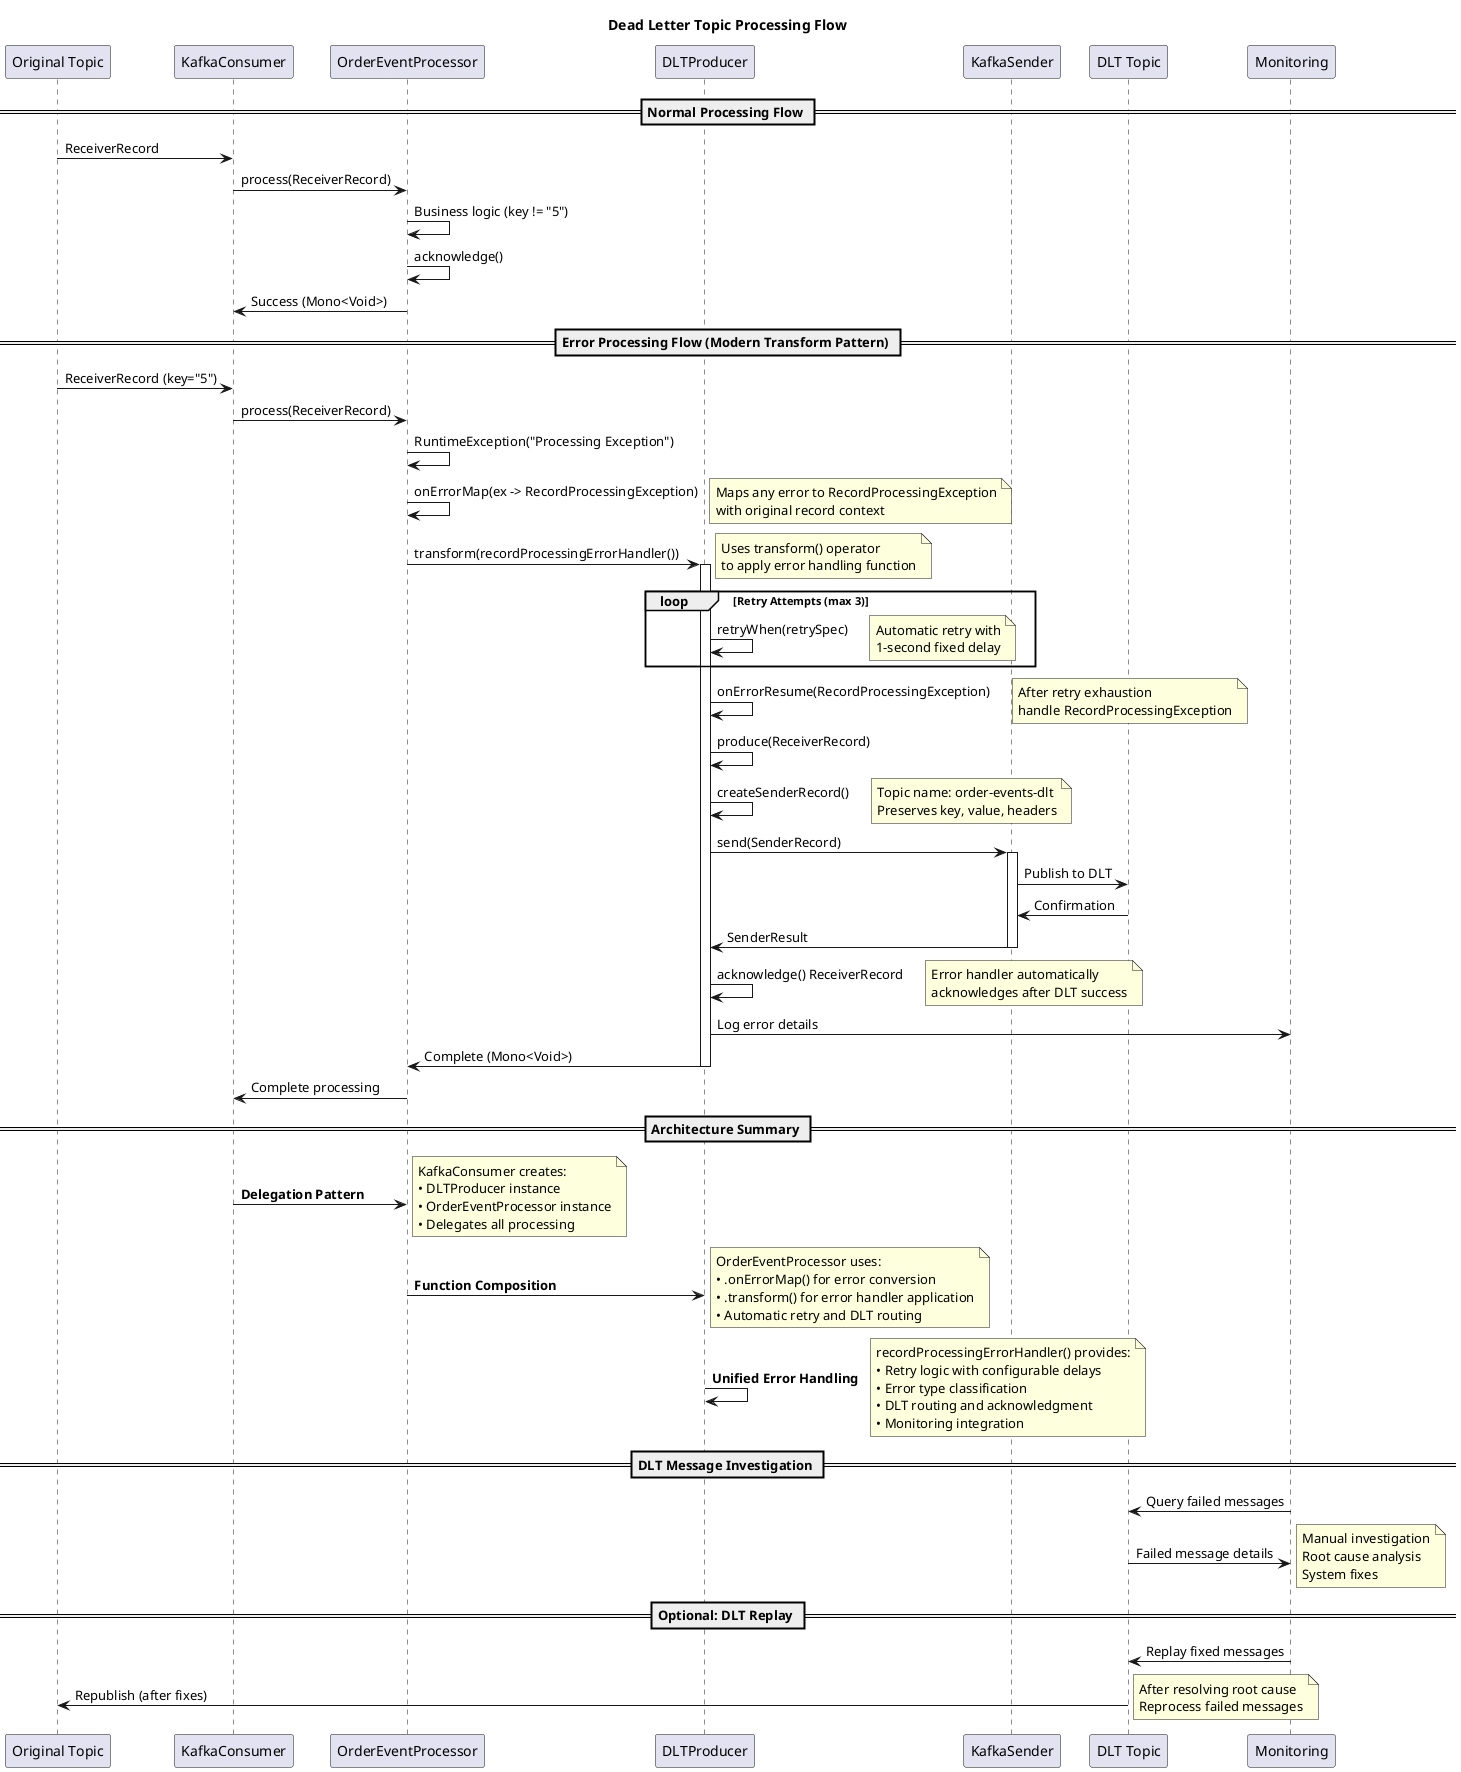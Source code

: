 @startuml Dead Letter Topic Sequence Flow

title Dead Letter Topic Processing Flow

participant "Original Topic" as Topic
participant "KafkaConsumer" as Consumer
participant "OrderEventProcessor" as Processor
participant "DLTProducer" as DLT
participant "KafkaSender" as Sender
participant "DLT Topic" as DLTTopic
participant "Monitoring" as Monitor

== Normal Processing Flow ==
Topic -> Consumer: ReceiverRecord
Consumer -> Processor: process(ReceiverRecord)
Processor -> Processor: Business logic (key != "5")
Processor -> Processor: acknowledge()
Processor -> Consumer: Success (Mono<Void>)

== Error Processing Flow (Modern Transform Pattern) ==
Topic -> Consumer: ReceiverRecord (key="5")
Consumer -> Processor: process(ReceiverRecord)
Processor -> Processor: RuntimeException("Processing Exception")
Processor -> Processor: onErrorMap(ex -> RecordProcessingException)
note right: Maps any error to RecordProcessingException\nwith original record context

Processor -> DLT: transform(recordProcessingErrorHandler())
note right: Uses transform() operator\nto apply error handling function

activate DLT
loop Retry Attempts (max 3)
    DLT -> DLT: retryWhen(retrySpec)
    note right: Automatic retry with\n1-second fixed delay
end

DLT -> DLT: onErrorResume(RecordProcessingException)
note right: After retry exhaustion\nhandle RecordProcessingException

DLT -> DLT: produce(ReceiverRecord)
DLT -> DLT: createSenderRecord()
note right: Topic name: order-events-dlt\nPreserves key, value, headers
DLT -> Sender: send(SenderRecord)

activate Sender
Sender -> DLTTopic: Publish to DLT
DLTTopic -> Sender: Confirmation
Sender -> DLT: SenderResult
deactivate Sender

DLT -> DLT: acknowledge() ReceiverRecord
note right: Error handler automatically\nacknowledges after DLT success
DLT -> Monitor: Log error details
DLT -> Processor: Complete (Mono<Void>)
deactivate DLT

Processor -> Consumer: Complete processing

== Architecture Summary ==
Consumer -> Processor: **Delegation Pattern**
note right: KafkaConsumer creates:\n• DLTProducer instance\n• OrderEventProcessor instance\n• Delegates all processing

Processor -> DLT: **Function Composition**
note right: OrderEventProcessor uses:\n• .onErrorMap() for error conversion\n• .transform() for error handler application\n• Automatic retry and DLT routing

DLT -> DLT: **Unified Error Handling**
note right: recordProcessingErrorHandler() provides:\n• Retry logic with configurable delays\n• Error type classification\n• DLT routing and acknowledgment\n• Monitoring integration

== DLT Message Investigation ==
Monitor -> DLTTopic: Query failed messages
DLTTopic -> Monitor: Failed message details
note right: Manual investigation\nRoot cause analysis\nSystem fixes

== Optional: DLT Replay ==
Monitor -> DLTTopic: Replay fixed messages
DLTTopic -> Topic: Republish (after fixes)
note right: After resolving root cause\nReprocess failed messages

@enduml 